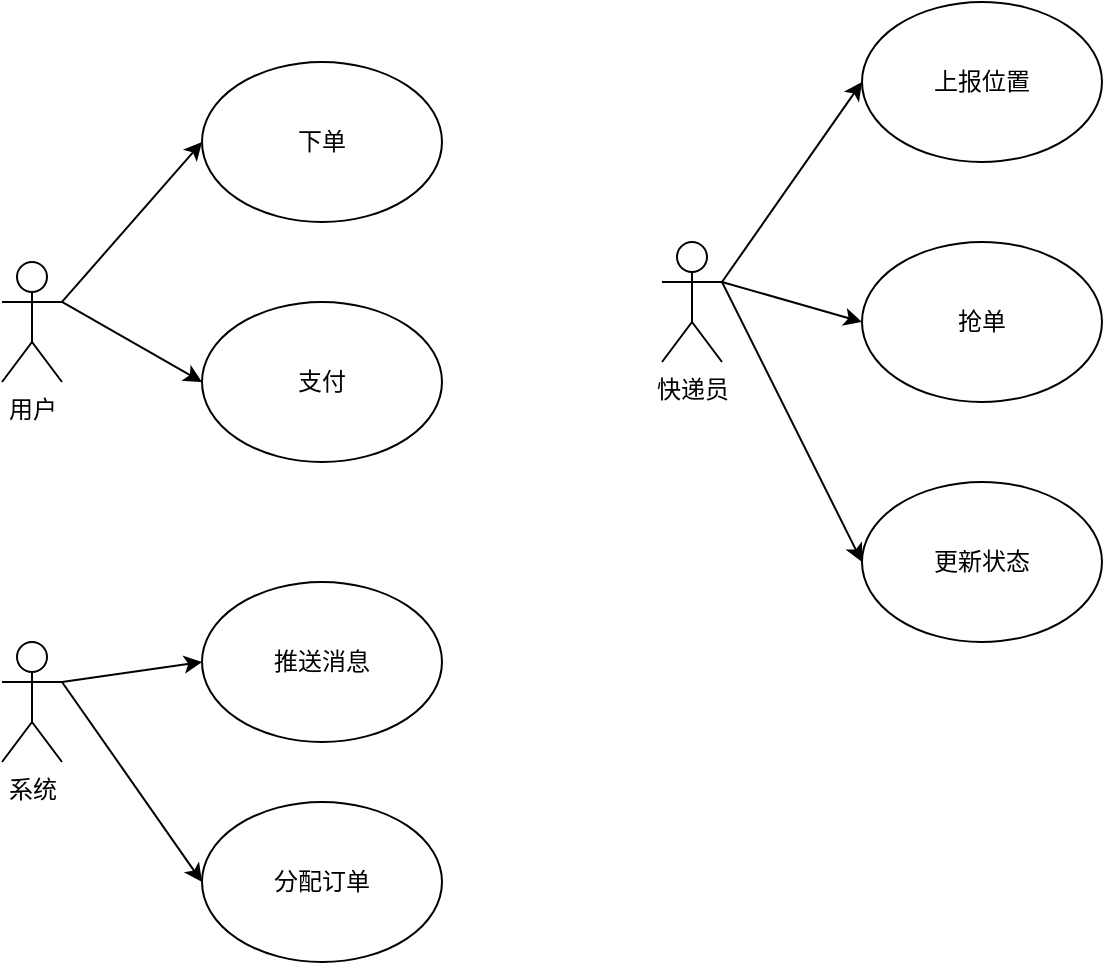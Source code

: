 <mxfile version="13.6.2" type="device" pages="6"><diagram id="QBss0vA_EAgTO9QqKHV6" name="用例图"><mxGraphModel dx="1186" dy="628" grid="1" gridSize="10" guides="1" tooltips="1" connect="1" arrows="1" fold="1" page="1" pageScale="1" pageWidth="827" pageHeight="1169" math="0" shadow="0"><root><mxCell id="0"/><mxCell id="1" parent="0"/><mxCell id="h2oZYtFqk3S5-Hv363nM-24" style="rounded=0;orthogonalLoop=1;jettySize=auto;html=1;exitX=1;exitY=0.333;exitDx=0;exitDy=0;exitPerimeter=0;entryX=0;entryY=0.5;entryDx=0;entryDy=0;" edge="1" parent="1" source="h2oZYtFqk3S5-Hv363nM-13" target="h2oZYtFqk3S5-Hv363nM-14"><mxGeometry relative="1" as="geometry"/></mxCell><mxCell id="h2oZYtFqk3S5-Hv363nM-25" style="edgeStyle=none;rounded=0;orthogonalLoop=1;jettySize=auto;html=1;exitX=1;exitY=0.333;exitDx=0;exitDy=0;exitPerimeter=0;entryX=0;entryY=0.5;entryDx=0;entryDy=0;" edge="1" parent="1" source="h2oZYtFqk3S5-Hv363nM-13" target="h2oZYtFqk3S5-Hv363nM-15"><mxGeometry relative="1" as="geometry"/></mxCell><mxCell id="h2oZYtFqk3S5-Hv363nM-13" value="用户" style="shape=umlActor;verticalLabelPosition=bottom;verticalAlign=top;html=1;outlineConnect=0;" vertex="1" parent="1"><mxGeometry x="110" y="190" width="30" height="60" as="geometry"/></mxCell><mxCell id="h2oZYtFqk3S5-Hv363nM-14" value="下单" style="ellipse;whiteSpace=wrap;html=1;" vertex="1" parent="1"><mxGeometry x="210" y="90" width="120" height="80" as="geometry"/></mxCell><mxCell id="h2oZYtFqk3S5-Hv363nM-15" value="支付" style="ellipse;whiteSpace=wrap;html=1;" vertex="1" parent="1"><mxGeometry x="210" y="210" width="120" height="80" as="geometry"/></mxCell><mxCell id="h2oZYtFqk3S5-Hv363nM-26" style="edgeStyle=none;rounded=0;orthogonalLoop=1;jettySize=auto;html=1;exitX=1;exitY=0.333;exitDx=0;exitDy=0;exitPerimeter=0;entryX=0;entryY=0.5;entryDx=0;entryDy=0;" edge="1" parent="1" source="h2oZYtFqk3S5-Hv363nM-16" target="h2oZYtFqk3S5-Hv363nM-20"><mxGeometry relative="1" as="geometry"/></mxCell><mxCell id="h2oZYtFqk3S5-Hv363nM-27" style="edgeStyle=none;rounded=0;orthogonalLoop=1;jettySize=auto;html=1;exitX=1;exitY=0.333;exitDx=0;exitDy=0;exitPerimeter=0;entryX=0;entryY=0.5;entryDx=0;entryDy=0;" edge="1" parent="1" source="h2oZYtFqk3S5-Hv363nM-16" target="h2oZYtFqk3S5-Hv363nM-19"><mxGeometry relative="1" as="geometry"/></mxCell><mxCell id="h2oZYtFqk3S5-Hv363nM-28" style="edgeStyle=none;rounded=0;orthogonalLoop=1;jettySize=auto;html=1;exitX=1;exitY=0.333;exitDx=0;exitDy=0;exitPerimeter=0;entryX=0;entryY=0.5;entryDx=0;entryDy=0;" edge="1" parent="1" source="h2oZYtFqk3S5-Hv363nM-16" target="h2oZYtFqk3S5-Hv363nM-22"><mxGeometry relative="1" as="geometry"/></mxCell><mxCell id="h2oZYtFqk3S5-Hv363nM-16" value="快递员" style="shape=umlActor;verticalLabelPosition=bottom;verticalAlign=top;html=1;outlineConnect=0;" vertex="1" parent="1"><mxGeometry x="440" y="180" width="30" height="60" as="geometry"/></mxCell><mxCell id="h2oZYtFqk3S5-Hv363nM-29" style="edgeStyle=none;rounded=0;orthogonalLoop=1;jettySize=auto;html=1;exitX=1;exitY=0.333;exitDx=0;exitDy=0;exitPerimeter=0;entryX=0;entryY=0.5;entryDx=0;entryDy=0;" edge="1" parent="1" source="h2oZYtFqk3S5-Hv363nM-18" target="h2oZYtFqk3S5-Hv363nM-21"><mxGeometry relative="1" as="geometry"/></mxCell><mxCell id="h2oZYtFqk3S5-Hv363nM-30" style="edgeStyle=none;rounded=0;orthogonalLoop=1;jettySize=auto;html=1;exitX=1;exitY=0.333;exitDx=0;exitDy=0;exitPerimeter=0;entryX=0;entryY=0.5;entryDx=0;entryDy=0;" edge="1" parent="1" source="h2oZYtFqk3S5-Hv363nM-18" target="h2oZYtFqk3S5-Hv363nM-23"><mxGeometry relative="1" as="geometry"/></mxCell><mxCell id="h2oZYtFqk3S5-Hv363nM-18" value="系统" style="shape=umlActor;verticalLabelPosition=bottom;verticalAlign=top;html=1;outlineConnect=0;" vertex="1" parent="1"><mxGeometry x="110" y="380" width="30" height="60" as="geometry"/></mxCell><mxCell id="h2oZYtFqk3S5-Hv363nM-19" value="抢单" style="ellipse;whiteSpace=wrap;html=1;" vertex="1" parent="1"><mxGeometry x="540" y="180" width="120" height="80" as="geometry"/></mxCell><mxCell id="h2oZYtFqk3S5-Hv363nM-20" value="上报位置" style="ellipse;whiteSpace=wrap;html=1;" vertex="1" parent="1"><mxGeometry x="540" y="60" width="120" height="80" as="geometry"/></mxCell><mxCell id="h2oZYtFqk3S5-Hv363nM-21" value="推送消息" style="ellipse;whiteSpace=wrap;html=1;" vertex="1" parent="1"><mxGeometry x="210" y="350" width="120" height="80" as="geometry"/></mxCell><mxCell id="h2oZYtFqk3S5-Hv363nM-22" value="更新状态" style="ellipse;whiteSpace=wrap;html=1;" vertex="1" parent="1"><mxGeometry x="540" y="300" width="120" height="80" as="geometry"/></mxCell><mxCell id="h2oZYtFqk3S5-Hv363nM-23" value="分配订单" style="ellipse;whiteSpace=wrap;html=1;" vertex="1" parent="1"><mxGeometry x="210" y="460" width="120" height="80" as="geometry"/></mxCell></root></mxGraphModel></diagram><diagram id="-TgmZxYaJOvep5EuWTH0" name="泳道图"><mxGraphModel dx="1186" dy="628" grid="1" gridSize="10" guides="1" tooltips="1" connect="1" arrows="1" fold="1" page="1" pageScale="1" pageWidth="827" pageHeight="1169" math="0" shadow="0"><root><mxCell id="upkRvA_pnpx8RuhFojRh-0"/><mxCell id="upkRvA_pnpx8RuhFojRh-1" parent="upkRvA_pnpx8RuhFojRh-0"/><mxCell id="upkRvA_pnpx8RuhFojRh-2" value="Pool" style="swimlane;html=1;childLayout=stackLayout;resizeParent=1;resizeParentMax=0;startSize=20;" vertex="1" parent="upkRvA_pnpx8RuhFojRh-1"><mxGeometry x="220" y="60" width="360" height="570" as="geometry"/></mxCell><mxCell id="upkRvA_pnpx8RuhFojRh-3" value="用户" style="swimlane;html=1;startSize=20;" vertex="1" parent="upkRvA_pnpx8RuhFojRh-2"><mxGeometry y="20" width="120" height="550" as="geometry"/></mxCell><mxCell id="OXtwXsuslliiQuXiKod7-34" style="edgeStyle=none;rounded=0;orthogonalLoop=1;jettySize=auto;html=1;entryX=0.5;entryY=0;entryDx=0;entryDy=0;" edge="1" parent="upkRvA_pnpx8RuhFojRh-3" source="OXtwXsuslliiQuXiKod7-23" target="OXtwXsuslliiQuXiKod7-33"><mxGeometry relative="1" as="geometry"/></mxCell><mxCell id="OXtwXsuslliiQuXiKod7-23" value="订单完成" style="rounded=1;whiteSpace=wrap;html=1;" vertex="1" parent="upkRvA_pnpx8RuhFojRh-3"><mxGeometry x="20" y="440" width="80" height="30" as="geometry"/></mxCell><mxCell id="OXtwXsuslliiQuXiKod7-5" value="" style="line;strokeWidth=1;fillColor=none;align=left;verticalAlign=middle;spacingTop=-1;spacingLeft=3;spacingRight=3;rotatable=0;labelPosition=right;points=[];portConstraint=eastwest;" vertex="1" parent="upkRvA_pnpx8RuhFojRh-3"><mxGeometry x="40" y="150" width="40" height="8" as="geometry"/></mxCell><mxCell id="OXtwXsuslliiQuXiKod7-0" value="" style="ellipse;html=1;shape=startState;fillColor=#000000;strokeColor=#ff0000;" vertex="1" parent="upkRvA_pnpx8RuhFojRh-3"><mxGeometry x="45" y="40" width="30" height="30" as="geometry"/></mxCell><mxCell id="OXtwXsuslliiQuXiKod7-1" value="" style="edgeStyle=orthogonalEdgeStyle;html=1;verticalAlign=bottom;endArrow=open;endSize=8;strokeColor=#ff0000;" edge="1" source="OXtwXsuslliiQuXiKod7-0" parent="upkRvA_pnpx8RuhFojRh-3"><mxGeometry relative="1" as="geometry"><mxPoint x="60" y="100" as="targetPoint"/></mxGeometry></mxCell><mxCell id="OXtwXsuslliiQuXiKod7-6" style="edgeStyle=none;rounded=0;orthogonalLoop=1;jettySize=auto;html=1;entryX=0.495;entryY=0.262;entryDx=0;entryDy=0;entryPerimeter=0;" edge="1" parent="upkRvA_pnpx8RuhFojRh-3" source="OXtwXsuslliiQuXiKod7-2" target="OXtwXsuslliiQuXiKod7-5"><mxGeometry relative="1" as="geometry"/></mxCell><mxCell id="OXtwXsuslliiQuXiKod7-2" value="下单" style="rounded=1;whiteSpace=wrap;html=1;" vertex="1" parent="upkRvA_pnpx8RuhFojRh-3"><mxGeometry x="15" y="100" width="90" height="30" as="geometry"/></mxCell><mxCell id="OXtwXsuslliiQuXiKod7-35" style="edgeStyle=none;rounded=0;orthogonalLoop=1;jettySize=auto;html=1;entryX=0.5;entryY=0;entryDx=0;entryDy=0;" edge="1" parent="upkRvA_pnpx8RuhFojRh-3" source="OXtwXsuslliiQuXiKod7-3" target="OXtwXsuslliiQuXiKod7-23"><mxGeometry relative="1" as="geometry"/></mxCell><mxCell id="OXtwXsuslliiQuXiKod7-3" value="支付" style="whiteSpace=wrap;html=1;rounded=1;" vertex="1" parent="upkRvA_pnpx8RuhFojRh-3"><mxGeometry x="10" y="190" width="100" height="25" as="geometry"/></mxCell><mxCell id="OXtwXsuslliiQuXiKod7-7" value="" style="endArrow=classic;html=1;exitX=0.186;exitY=0.679;exitDx=0;exitDy=0;exitPerimeter=0;entryX=0.379;entryY=-0.069;entryDx=0;entryDy=0;entryPerimeter=0;" edge="1" parent="upkRvA_pnpx8RuhFojRh-3" source="OXtwXsuslliiQuXiKod7-5" target="OXtwXsuslliiQuXiKod7-3"><mxGeometry width="50" height="50" relative="1" as="geometry"><mxPoint x="150" y="250" as="sourcePoint"/><mxPoint x="200" y="200" as="targetPoint"/></mxGeometry></mxCell><mxCell id="OXtwXsuslliiQuXiKod7-33" value="" style="ellipse;html=1;shape=endState;fillColor=#000000;strokeColor=#ff0000;" vertex="1" parent="upkRvA_pnpx8RuhFojRh-3"><mxGeometry x="45" y="505" width="30" height="30" as="geometry"/></mxCell><mxCell id="upkRvA_pnpx8RuhFojRh-4" value="系统" style="swimlane;html=1;startSize=20;" vertex="1" parent="upkRvA_pnpx8RuhFojRh-2"><mxGeometry x="120" y="20" width="120" height="550" as="geometry"/></mxCell><mxCell id="OXtwXsuslliiQuXiKod7-13" value="推送订单" style="rounded=1;whiteSpace=wrap;html=1;" vertex="1" parent="upkRvA_pnpx8RuhFojRh-4"><mxGeometry x="20" y="280" width="80" height="30" as="geometry"/></mxCell><mxCell id="OXtwXsuslliiQuXiKod7-14" style="edgeStyle=none;rounded=0;orthogonalLoop=1;jettySize=auto;html=1;entryX=0.5;entryY=0;entryDx=0;entryDy=0;" edge="1" parent="upkRvA_pnpx8RuhFojRh-4" source="OXtwXsuslliiQuXiKod7-10" target="OXtwXsuslliiQuXiKod7-13"><mxGeometry relative="1" as="geometry"/></mxCell><mxCell id="OXtwXsuslliiQuXiKod7-10" value="更新订单状态" style="rounded=1;whiteSpace=wrap;html=1;" vertex="1" parent="upkRvA_pnpx8RuhFojRh-4"><mxGeometry x="20" y="230" width="80" height="30" as="geometry"/></mxCell><mxCell id="OXtwXsuslliiQuXiKod7-30" style="edgeStyle=none;rounded=0;orthogonalLoop=1;jettySize=auto;html=1;entryX=0.5;entryY=0;entryDx=0;entryDy=0;" edge="1" parent="upkRvA_pnpx8RuhFojRh-4" source="OXtwXsuslliiQuXiKod7-26" target="OXtwXsuslliiQuXiKod7-22"><mxGeometry relative="1" as="geometry"/></mxCell><mxCell id="OXtwXsuslliiQuXiKod7-26" value="" style="line;strokeWidth=1;fillColor=none;align=left;verticalAlign=middle;spacingTop=-1;spacingLeft=3;spacingRight=3;rotatable=0;labelPosition=right;points=[];portConstraint=eastwest;" vertex="1" parent="upkRvA_pnpx8RuhFojRh-4"><mxGeometry x="40" y="441" width="40" height="8" as="geometry"/></mxCell><mxCell id="OXtwXsuslliiQuXiKod7-22" value="更新订单状态" style="rounded=1;whiteSpace=wrap;html=1;" vertex="1" parent="upkRvA_pnpx8RuhFojRh-4"><mxGeometry x="20" y="460" width="80" height="30" as="geometry"/></mxCell><mxCell id="upkRvA_pnpx8RuhFojRh-5" value="快递员" style="swimlane;html=1;startSize=20;" vertex="1" parent="upkRvA_pnpx8RuhFojRh-2"><mxGeometry x="240" y="20" width="120" height="550" as="geometry"/></mxCell><mxCell id="OXtwXsuslliiQuXiKod7-18" value="已送达" style="rounded=1;whiteSpace=wrap;html=1;" vertex="1" parent="upkRvA_pnpx8RuhFojRh-5"><mxGeometry x="20" y="409" width="80" height="30" as="geometry"/></mxCell><mxCell id="OXtwXsuslliiQuXiKod7-20" style="edgeStyle=none;rounded=0;orthogonalLoop=1;jettySize=auto;html=1;entryX=0.507;entryY=0.679;entryDx=0;entryDy=0;entryPerimeter=0;" edge="1" parent="upkRvA_pnpx8RuhFojRh-5" source="OXtwXsuslliiQuXiKod7-15" target="OXtwXsuslliiQuXiKod7-19"><mxGeometry relative="1" as="geometry"/></mxCell><mxCell id="OXtwXsuslliiQuXiKod7-15" value="抢单" style="rounded=1;whiteSpace=wrap;html=1;" vertex="1" parent="upkRvA_pnpx8RuhFojRh-5"><mxGeometry x="20" y="280" width="80" height="30" as="geometry"/></mxCell><mxCell id="OXtwXsuslliiQuXiKod7-24" style="edgeStyle=none;rounded=0;orthogonalLoop=1;jettySize=auto;html=1;entryX=0.5;entryY=0;entryDx=0;entryDy=0;" edge="1" parent="upkRvA_pnpx8RuhFojRh-5" source="OXtwXsuslliiQuXiKod7-19" target="OXtwXsuslliiQuXiKod7-17"><mxGeometry relative="1" as="geometry"/></mxCell><mxCell id="OXtwXsuslliiQuXiKod7-19" value="" style="line;strokeWidth=1;fillColor=none;align=left;verticalAlign=middle;spacingTop=-1;spacingLeft=3;spacingRight=3;rotatable=0;labelPosition=right;points=[];portConstraint=eastwest;" vertex="1" parent="upkRvA_pnpx8RuhFojRh-5"><mxGeometry x="40" y="320" width="40" height="8" as="geometry"/></mxCell><mxCell id="OXtwXsuslliiQuXiKod7-25" style="edgeStyle=none;rounded=0;orthogonalLoop=1;jettySize=auto;html=1;exitX=0.5;exitY=1;exitDx=0;exitDy=0;entryX=0.5;entryY=0;entryDx=0;entryDy=0;" edge="1" parent="upkRvA_pnpx8RuhFojRh-5" source="OXtwXsuslliiQuXiKod7-27" target="OXtwXsuslliiQuXiKod7-18"><mxGeometry relative="1" as="geometry"/></mxCell><mxCell id="OXtwXsuslliiQuXiKod7-17" value="已收件" style="rounded=1;whiteSpace=wrap;html=1;" vertex="1" parent="upkRvA_pnpx8RuhFojRh-5"><mxGeometry x="20" y="340" width="80" height="30" as="geometry"/></mxCell><mxCell id="OXtwXsuslliiQuXiKod7-27" value="" style="line;strokeWidth=1;fillColor=none;align=left;verticalAlign=middle;spacingTop=-1;spacingLeft=3;spacingRight=3;rotatable=0;labelPosition=right;points=[];portConstraint=eastwest;" vertex="1" parent="upkRvA_pnpx8RuhFojRh-5"><mxGeometry x="40" y="382" width="40" height="8" as="geometry"/></mxCell><mxCell id="OXtwXsuslliiQuXiKod7-28" style="edgeStyle=none;rounded=0;orthogonalLoop=1;jettySize=auto;html=1;exitX=0.5;exitY=1;exitDx=0;exitDy=0;entryX=0.5;entryY=0;entryDx=0;entryDy=0;" edge="1" parent="upkRvA_pnpx8RuhFojRh-5" source="OXtwXsuslliiQuXiKod7-17" target="OXtwXsuslliiQuXiKod7-27"><mxGeometry relative="1" as="geometry"><mxPoint x="520" y="470" as="sourcePoint"/><mxPoint x="520" y="500" as="targetPoint"/></mxGeometry></mxCell><mxCell id="OXtwXsuslliiQuXiKod7-11" style="edgeStyle=none;rounded=0;orthogonalLoop=1;jettySize=auto;html=1;entryX=0.5;entryY=0;entryDx=0;entryDy=0;" edge="1" parent="upkRvA_pnpx8RuhFojRh-2" source="OXtwXsuslliiQuXiKod7-3" target="OXtwXsuslliiQuXiKod7-10"><mxGeometry relative="1" as="geometry"/></mxCell><mxCell id="OXtwXsuslliiQuXiKod7-16" style="edgeStyle=none;rounded=0;orthogonalLoop=1;jettySize=auto;html=1;entryX=0;entryY=0.5;entryDx=0;entryDy=0;" edge="1" parent="upkRvA_pnpx8RuhFojRh-2" source="OXtwXsuslliiQuXiKod7-13" target="OXtwXsuslliiQuXiKod7-15"><mxGeometry relative="1" as="geometry"/></mxCell><mxCell id="OXtwXsuslliiQuXiKod7-21" style="edgeStyle=none;rounded=0;orthogonalLoop=1;jettySize=auto;html=1;" edge="1" parent="upkRvA_pnpx8RuhFojRh-2" source="OXtwXsuslliiQuXiKod7-19" target="OXtwXsuslliiQuXiKod7-26"><mxGeometry relative="1" as="geometry"><mxPoint x="200" y="370" as="targetPoint"/></mxGeometry></mxCell><mxCell id="OXtwXsuslliiQuXiKod7-29" style="edgeStyle=none;rounded=0;orthogonalLoop=1;jettySize=auto;html=1;entryX=1;entryY=0.5;entryDx=0;entryDy=0;entryPerimeter=0;" edge="1" parent="upkRvA_pnpx8RuhFojRh-2" source="OXtwXsuslliiQuXiKod7-27" target="OXtwXsuslliiQuXiKod7-26"><mxGeometry relative="1" as="geometry"/></mxCell><mxCell id="OXtwXsuslliiQuXiKod7-31" style="edgeStyle=none;rounded=0;orthogonalLoop=1;jettySize=auto;html=1;entryX=1;entryY=0.5;entryDx=0;entryDy=0;" edge="1" parent="upkRvA_pnpx8RuhFojRh-2" source="OXtwXsuslliiQuXiKod7-22" target="OXtwXsuslliiQuXiKod7-23"><mxGeometry relative="1" as="geometry"/></mxCell><mxCell id="OXtwXsuslliiQuXiKod7-32" style="edgeStyle=none;rounded=0;orthogonalLoop=1;jettySize=auto;html=1;" edge="1" parent="upkRvA_pnpx8RuhFojRh-2" source="OXtwXsuslliiQuXiKod7-18" target="OXtwXsuslliiQuXiKod7-26"><mxGeometry relative="1" as="geometry"/></mxCell><mxCell id="OXtwXsuslliiQuXiKod7-8" value="" style="endArrow=classic;html=1;exitX=0.829;exitY=0.56;exitDx=0;exitDy=0;exitPerimeter=0;" edge="1" parent="upkRvA_pnpx8RuhFojRh-1" source="OXtwXsuslliiQuXiKod7-5" target="OXtwXsuslliiQuXiKod7-9"><mxGeometry width="50" height="50" relative="1" as="geometry"><mxPoint x="370" y="330" as="sourcePoint"/><mxPoint x="370" y="260" as="targetPoint"/></mxGeometry></mxCell><mxCell id="OXtwXsuslliiQuXiKod7-9" value="生成订单" style="rounded=1;whiteSpace=wrap;html=1;" vertex="1" parent="upkRvA_pnpx8RuhFojRh-1"><mxGeometry x="370" y="260" width="70" height="30" as="geometry"/></mxCell></root></mxGraphModel></diagram><diagram id="wuvRqjILN_e5G96zT8iQ" name="部署图"><mxGraphModel dx="1186" dy="628" grid="1" gridSize="10" guides="1" tooltips="1" connect="1" arrows="1" fold="1" page="1" pageScale="1" pageWidth="827" pageHeight="1169" math="0" shadow="0"><root><mxCell id="Dm08YyIa7Gw4Sy9cOjgf-0"/><mxCell id="Dm08YyIa7Gw4Sy9cOjgf-1" parent="Dm08YyIa7Gw4Sy9cOjgf-0"/><mxCell id="_ZjlU9G_zIE2GzFRjo2_-8" style="edgeStyle=none;rounded=0;orthogonalLoop=1;jettySize=auto;html=1;entryX=0;entryY=0.5;entryDx=0;entryDy=0;" edge="1" parent="Dm08YyIa7Gw4Sy9cOjgf-1" source="_ZjlU9G_zIE2GzFRjo2_-1" target="_ZjlU9G_zIE2GzFRjo2_-5"><mxGeometry relative="1" as="geometry"/></mxCell><mxCell id="_ZjlU9G_zIE2GzFRjo2_-1" value="用户" style="shape=umlActor;verticalLabelPosition=bottom;verticalAlign=top;html=1;" vertex="1" parent="Dm08YyIa7Gw4Sy9cOjgf-1"><mxGeometry x="80" y="370" width="30" height="60" as="geometry"/></mxCell><mxCell id="_ZjlU9G_zIE2GzFRjo2_-9" style="edgeStyle=none;rounded=0;orthogonalLoop=1;jettySize=auto;html=1;entryX=0;entryY=0.5;entryDx=0;entryDy=0;" edge="1" parent="Dm08YyIa7Gw4Sy9cOjgf-1" source="_ZjlU9G_zIE2GzFRjo2_-2" target="_ZjlU9G_zIE2GzFRjo2_-5"><mxGeometry relative="1" as="geometry"/></mxCell><mxCell id="_ZjlU9G_zIE2GzFRjo2_-2" value="快递员" style="shape=umlActor;verticalLabelPosition=bottom;verticalAlign=top;html=1;" vertex="1" parent="Dm08YyIa7Gw4Sy9cOjgf-1"><mxGeometry x="80" y="560" width="30" height="60" as="geometry"/></mxCell><mxCell id="_ZjlU9G_zIE2GzFRjo2_-10" style="edgeStyle=none;rounded=0;orthogonalLoop=1;jettySize=auto;html=1;entryX=0;entryY=0.5;entryDx=0;entryDy=0;" edge="1" parent="Dm08YyIa7Gw4Sy9cOjgf-1" source="_ZjlU9G_zIE2GzFRjo2_-5" target="_ZjlU9G_zIE2GzFRjo2_-6"><mxGeometry relative="1" as="geometry"/></mxCell><mxCell id="_ZjlU9G_zIE2GzFRjo2_-5" value="Nginx反向代理" style="rounded=0;whiteSpace=wrap;html=1;fillColor=#66B2FF;" vertex="1" parent="Dm08YyIa7Gw4Sy9cOjgf-1"><mxGeometry x="200" y="420" width="60" height="190" as="geometry"/></mxCell><mxCell id="_ZjlU9G_zIE2GzFRjo2_-11" style="edgeStyle=none;rounded=0;orthogonalLoop=1;jettySize=auto;html=1;entryX=-0.008;entryY=0.38;entryDx=0;entryDy=0;entryPerimeter=0;" edge="1" parent="Dm08YyIa7Gw4Sy9cOjgf-1" source="_ZjlU9G_zIE2GzFRjo2_-6" target="_ZjlU9G_zIE2GzFRjo2_-7"><mxGeometry relative="1" as="geometry"/></mxCell><mxCell id="_ZjlU9G_zIE2GzFRjo2_-6" value="微服务网关及负载均衡" style="rounded=0;whiteSpace=wrap;html=1;fillColor=#66FFFF;" vertex="1" parent="Dm08YyIa7Gw4Sy9cOjgf-1"><mxGeometry x="310" y="420" width="60" height="190" as="geometry"/></mxCell><mxCell id="_ZjlU9G_zIE2GzFRjo2_-13" style="edgeStyle=none;rounded=0;orthogonalLoop=1;jettySize=auto;html=1;entryX=1;entryY=0.5;entryDx=0;entryDy=0;" edge="1" parent="Dm08YyIa7Gw4Sy9cOjgf-1" source="_ZjlU9G_zIE2GzFRjo2_-7" target="_ZjlU9G_zIE2GzFRjo2_-12"><mxGeometry relative="1" as="geometry"/></mxCell><mxCell id="_ZjlU9G_zIE2GzFRjo2_-32" style="edgeStyle=none;rounded=0;orthogonalLoop=1;jettySize=auto;html=1;entryX=0;entryY=0.5;entryDx=0;entryDy=0;" edge="1" parent="Dm08YyIa7Gw4Sy9cOjgf-1" source="_ZjlU9G_zIE2GzFRjo2_-7" target="_ZjlU9G_zIE2GzFRjo2_-22"><mxGeometry relative="1" as="geometry"/></mxCell><mxCell id="_ZjlU9G_zIE2GzFRjo2_-33" style="edgeStyle=none;rounded=0;orthogonalLoop=1;jettySize=auto;html=1;entryX=0;entryY=0.5;entryDx=0;entryDy=0;" edge="1" parent="Dm08YyIa7Gw4Sy9cOjgf-1" source="_ZjlU9G_zIE2GzFRjo2_-7" target="_ZjlU9G_zIE2GzFRjo2_-29"><mxGeometry relative="1" as="geometry"/></mxCell><mxCell id="_ZjlU9G_zIE2GzFRjo2_-34" style="edgeStyle=none;rounded=0;orthogonalLoop=1;jettySize=auto;html=1;entryX=0;entryY=0.5;entryDx=0;entryDy=0;" edge="1" parent="Dm08YyIa7Gw4Sy9cOjgf-1" source="_ZjlU9G_zIE2GzFRjo2_-7" target="_ZjlU9G_zIE2GzFRjo2_-23"><mxGeometry relative="1" as="geometry"/></mxCell><mxCell id="_ZjlU9G_zIE2GzFRjo2_-36" style="edgeStyle=none;rounded=0;orthogonalLoop=1;jettySize=auto;html=1;entryX=0;entryY=0.5;entryDx=0;entryDy=0;" edge="1" parent="Dm08YyIa7Gw4Sy9cOjgf-1" source="_ZjlU9G_zIE2GzFRjo2_-7" target="_ZjlU9G_zIE2GzFRjo2_-35"><mxGeometry relative="1" as="geometry"/></mxCell><mxCell id="_ZjlU9G_zIE2GzFRjo2_-7" value="" style="rounded=0;whiteSpace=wrap;html=1;" vertex="1" parent="Dm08YyIa7Gw4Sy9cOjgf-1"><mxGeometry x="430" y="420" width="280" height="250" as="geometry"/></mxCell><mxCell id="_ZjlU9G_zIE2GzFRjo2_-14" value="推送消息" style="edgeStyle=none;rounded=0;orthogonalLoop=1;jettySize=auto;html=1;entryX=0.8;entryY=0.317;entryDx=0;entryDy=0;entryPerimeter=0;" edge="1" parent="Dm08YyIa7Gw4Sy9cOjgf-1" source="_ZjlU9G_zIE2GzFRjo2_-12" target="_ZjlU9G_zIE2GzFRjo2_-2"><mxGeometry relative="1" as="geometry"/></mxCell><mxCell id="_ZjlU9G_zIE2GzFRjo2_-12" value="消息推送服务" style="rounded=0;whiteSpace=wrap;html=1;" vertex="1" parent="Dm08YyIa7Gw4Sy9cOjgf-1"><mxGeometry x="210" y="670" width="120" height="60" as="geometry"/></mxCell><mxCell id="_ZjlU9G_zIE2GzFRjo2_-15" value="用户" style="rounded=0;whiteSpace=wrap;html=1;fillColor=#97D077;" vertex="1" parent="Dm08YyIa7Gw4Sy9cOjgf-1"><mxGeometry x="470" y="460" width="80" height="40" as="geometry"/></mxCell><mxCell id="_ZjlU9G_zIE2GzFRjo2_-17" value="权限" style="rounded=0;whiteSpace=wrap;html=1;fillColor=#97D077;" vertex="1" parent="Dm08YyIa7Gw4Sy9cOjgf-1"><mxGeometry x="470" y="520" width="80" height="40" as="geometry"/></mxCell><mxCell id="_ZjlU9G_zIE2GzFRjo2_-18" value="订单系统" style="rounded=0;whiteSpace=wrap;html=1;fillColor=#97D077;" vertex="1" parent="Dm08YyIa7Gw4Sy9cOjgf-1"><mxGeometry x="600" y="460" width="80" height="40" as="geometry"/></mxCell><mxCell id="_ZjlU9G_zIE2GzFRjo2_-19" value="支付系统" style="rounded=0;whiteSpace=wrap;html=1;fillColor=#97D077;" vertex="1" parent="Dm08YyIa7Gw4Sy9cOjgf-1"><mxGeometry x="600" y="520" width="80" height="40" as="geometry"/></mxCell><mxCell id="_ZjlU9G_zIE2GzFRjo2_-20" value="消息推送" style="rounded=0;whiteSpace=wrap;html=1;fillColor=#97D077;" vertex="1" parent="Dm08YyIa7Gw4Sy9cOjgf-1"><mxGeometry x="530" y="590" width="80" height="40" as="geometry"/></mxCell><mxCell id="_ZjlU9G_zIE2GzFRjo2_-21" value="微服务" style="text;html=1;strokeColor=none;fillColor=none;align=center;verticalAlign=middle;whiteSpace=wrap;rounded=0;" vertex="1" parent="Dm08YyIa7Gw4Sy9cOjgf-1"><mxGeometry x="440" y="430" width="40" height="20" as="geometry"/></mxCell><mxCell id="_ZjlU9G_zIE2GzFRjo2_-22" value="Redis 分布式缓存" style="rounded=0;whiteSpace=wrap;html=1;fillColor=#FFFF33;" vertex="1" parent="Dm08YyIa7Gw4Sy9cOjgf-1"><mxGeometry x="790" y="400" width="120" height="60" as="geometry"/></mxCell><mxCell id="_ZjlU9G_zIE2GzFRjo2_-23" value="" style="rounded=0;whiteSpace=wrap;html=1;" vertex="1" parent="Dm08YyIa7Gw4Sy9cOjgf-1"><mxGeometry x="770" y="670" width="150" height="160" as="geometry"/></mxCell><mxCell id="_ZjlU9G_zIE2GzFRjo2_-26" value="" style="edgeStyle=none;rounded=0;orthogonalLoop=1;jettySize=auto;html=1;" edge="1" parent="Dm08YyIa7Gw4Sy9cOjgf-1" source="_ZjlU9G_zIE2GzFRjo2_-24" target="_ZjlU9G_zIE2GzFRjo2_-25"><mxGeometry relative="1" as="geometry"/></mxCell><mxCell id="_ZjlU9G_zIE2GzFRjo2_-28" value="" style="edgeStyle=none;rounded=0;orthogonalLoop=1;jettySize=auto;html=1;" edge="1" parent="Dm08YyIa7Gw4Sy9cOjgf-1" source="_ZjlU9G_zIE2GzFRjo2_-24" target="_ZjlU9G_zIE2GzFRjo2_-27"><mxGeometry relative="1" as="geometry"/></mxCell><mxCell id="_ZjlU9G_zIE2GzFRjo2_-24" value="主库" style="shape=cylinder2;whiteSpace=wrap;html=1;boundedLbl=1;backgroundOutline=1;size=15;fillColor=#6666FF;" vertex="1" parent="Dm08YyIa7Gw4Sy9cOjgf-1"><mxGeometry x="820" y="680" width="30" height="50" as="geometry"/></mxCell><mxCell id="_ZjlU9G_zIE2GzFRjo2_-25" value="从库" style="shape=cylinder2;whiteSpace=wrap;html=1;boundedLbl=1;backgroundOutline=1;size=15;fillColor=#CCCCFF;" vertex="1" parent="Dm08YyIa7Gw4Sy9cOjgf-1"><mxGeometry x="780" y="750" width="30" height="50" as="geometry"/></mxCell><mxCell id="_ZjlU9G_zIE2GzFRjo2_-27" value="从库" style="shape=cylinder2;whiteSpace=wrap;html=1;boundedLbl=1;backgroundOutline=1;size=15;fillColor=#CCCCFF;" vertex="1" parent="Dm08YyIa7Gw4Sy9cOjgf-1"><mxGeometry x="860" y="750" width="30" height="50" as="geometry"/></mxCell><mxCell id="_ZjlU9G_zIE2GzFRjo2_-31" style="edgeStyle=none;rounded=0;orthogonalLoop=1;jettySize=auto;html=1;entryX=0;entryY=0.5;entryDx=0;entryDy=0;exitX=1;exitY=0.5;exitDx=0;exitDy=0;" edge="1" parent="Dm08YyIa7Gw4Sy9cOjgf-1" source="_ZjlU9G_zIE2GzFRjo2_-29" target="_ZjlU9G_zIE2GzFRjo2_-30"><mxGeometry relative="1" as="geometry"/></mxCell><mxCell id="_ZjlU9G_zIE2GzFRjo2_-29" value="消息队列Kafka" style="shape=process;whiteSpace=wrap;html=1;backgroundOutline=1;" vertex="1" parent="Dm08YyIa7Gw4Sy9cOjgf-1"><mxGeometry x="750" y="510" width="120" height="60" as="geometry"/></mxCell><mxCell id="_ZjlU9G_zIE2GzFRjo2_-30" value="大数据日志分析" style="rounded=0;whiteSpace=wrap;html=1;" vertex="1" parent="Dm08YyIa7Gw4Sy9cOjgf-1"><mxGeometry x="950" y="470" width="120" height="60" as="geometry"/></mxCell><mxCell id="_ZjlU9G_zIE2GzFRjo2_-35" value="监控系统" style="rounded=0;whiteSpace=wrap;html=1;fillColor=#F19C99;" vertex="1" parent="Dm08YyIa7Gw4Sy9cOjgf-1"><mxGeometry x="960" y="590" width="120" height="60" as="geometry"/></mxCell></root></mxGraphModel></diagram><diagram id="QHQZW6KyWU03faihJtbv" name="时序图"><mxGraphModel dx="1186" dy="628" grid="1" gridSize="10" guides="1" tooltips="1" connect="1" arrows="1" fold="1" page="1" pageScale="1" pageWidth="827" pageHeight="1169" math="0" shadow="0"><root><mxCell id="a0T5CZnd9J_bT-YfLBfD-0"/><mxCell id="a0T5CZnd9J_bT-YfLBfD-1" parent="a0T5CZnd9J_bT-YfLBfD-0"/><mxCell id="E3F3_YHs14SDB_gefKwG-2" value="用户" style="shape=umlLifeline;perimeter=lifelinePerimeter;whiteSpace=wrap;html=1;container=1;collapsible=0;recursiveResize=0;outlineConnect=0;" vertex="1" parent="a0T5CZnd9J_bT-YfLBfD-1"><mxGeometry x="100" y="50" width="100" height="430" as="geometry"/></mxCell><mxCell id="E3F3_YHs14SDB_gefKwG-8" value="" style="html=1;points=[];perimeter=orthogonalPerimeter;" vertex="1" parent="E3F3_YHs14SDB_gefKwG-2"><mxGeometry x="45" y="70" width="10" height="30" as="geometry"/></mxCell><mxCell id="E3F3_YHs14SDB_gefKwG-15" value="" style="html=1;points=[];perimeter=orthogonalPerimeter;" vertex="1" parent="E3F3_YHs14SDB_gefKwG-2"><mxGeometry x="45" y="120" width="10" height="20" as="geometry"/></mxCell><mxCell id="E3F3_YHs14SDB_gefKwG-27" value="" style="html=1;points=[];perimeter=orthogonalPerimeter;" vertex="1" parent="E3F3_YHs14SDB_gefKwG-2"><mxGeometry x="45" y="240" width="10" height="20" as="geometry"/></mxCell><mxCell id="E3F3_YHs14SDB_gefKwG-39" value="" style="html=1;points=[];perimeter=orthogonalPerimeter;" vertex="1" parent="E3F3_YHs14SDB_gefKwG-2"><mxGeometry x="45" y="370" width="10" height="20" as="geometry"/></mxCell><mxCell id="E3F3_YHs14SDB_gefKwG-3" value="服务器" style="shape=umlLifeline;perimeter=lifelinePerimeter;whiteSpace=wrap;html=1;container=1;collapsible=0;recursiveResize=0;outlineConnect=0;" vertex="1" parent="a0T5CZnd9J_bT-YfLBfD-1"><mxGeometry x="314" y="50" width="100" height="420" as="geometry"/></mxCell><mxCell id="E3F3_YHs14SDB_gefKwG-9" value="" style="html=1;points=[];perimeter=orthogonalPerimeter;" vertex="1" parent="E3F3_YHs14SDB_gefKwG-3"><mxGeometry x="45" y="70" width="10" height="30" as="geometry"/></mxCell><mxCell id="E3F3_YHs14SDB_gefKwG-12" value="" style="html=1;points=[];perimeter=orthogonalPerimeter;" vertex="1" parent="E3F3_YHs14SDB_gefKwG-3"><mxGeometry x="45" y="120" width="10" height="20" as="geometry"/></mxCell><mxCell id="E3F3_YHs14SDB_gefKwG-16" value="" style="html=1;points=[];perimeter=orthogonalPerimeter;" vertex="1" parent="E3F3_YHs14SDB_gefKwG-3"><mxGeometry x="45" y="160" width="10" height="20" as="geometry"/></mxCell><mxCell id="E3F3_YHs14SDB_gefKwG-21" value="" style="html=1;points=[];perimeter=orthogonalPerimeter;" vertex="1" parent="E3F3_YHs14SDB_gefKwG-3"><mxGeometry x="45" y="200" width="10" height="20" as="geometry"/></mxCell><mxCell id="E3F3_YHs14SDB_gefKwG-25" value="" style="html=1;points=[];perimeter=orthogonalPerimeter;" vertex="1" parent="E3F3_YHs14SDB_gefKwG-3"><mxGeometry x="45" y="240" width="10" height="20" as="geometry"/></mxCell><mxCell id="E3F3_YHs14SDB_gefKwG-28" value="" style="html=1;points=[];perimeter=orthogonalPerimeter;" vertex="1" parent="E3F3_YHs14SDB_gefKwG-3"><mxGeometry x="45" y="290" width="10" height="20" as="geometry"/></mxCell><mxCell id="E3F3_YHs14SDB_gefKwG-33" value="" style="html=1;points=[];perimeter=orthogonalPerimeter;" vertex="1" parent="E3F3_YHs14SDB_gefKwG-3"><mxGeometry x="45" y="330" width="10" height="20" as="geometry"/></mxCell><mxCell id="E3F3_YHs14SDB_gefKwG-38" value="" style="html=1;points=[];perimeter=orthogonalPerimeter;" vertex="1" parent="E3F3_YHs14SDB_gefKwG-3"><mxGeometry x="45" y="370" width="10" height="20" as="geometry"/></mxCell><mxCell id="E3F3_YHs14SDB_gefKwG-4" value="快递员" style="shape=umlLifeline;perimeter=lifelinePerimeter;whiteSpace=wrap;html=1;container=1;collapsible=0;recursiveResize=0;outlineConnect=0;" vertex="1" parent="a0T5CZnd9J_bT-YfLBfD-1"><mxGeometry x="520" y="50" width="100" height="430" as="geometry"/></mxCell><mxCell id="E3F3_YHs14SDB_gefKwG-17" value="" style="html=1;points=[];perimeter=orthogonalPerimeter;" vertex="1" parent="E3F3_YHs14SDB_gefKwG-4"><mxGeometry x="40" y="160" width="10" height="20" as="geometry"/></mxCell><mxCell id="E3F3_YHs14SDB_gefKwG-24" value="" style="html=1;points=[];perimeter=orthogonalPerimeter;" vertex="1" parent="E3F3_YHs14SDB_gefKwG-4"><mxGeometry x="45" y="200" width="10" height="20" as="geometry"/></mxCell><mxCell id="E3F3_YHs14SDB_gefKwG-31" value="" style="html=1;points=[];perimeter=orthogonalPerimeter;" vertex="1" parent="E3F3_YHs14SDB_gefKwG-4"><mxGeometry x="45" y="290" width="10" height="20" as="geometry"/></mxCell><mxCell id="E3F3_YHs14SDB_gefKwG-32" value="" style="html=1;points=[];perimeter=orthogonalPerimeter;" vertex="1" parent="E3F3_YHs14SDB_gefKwG-4"><mxGeometry x="45" y="330" width="10" height="20" as="geometry"/></mxCell><mxCell id="E3F3_YHs14SDB_gefKwG-10" value="下单" style="html=1;verticalAlign=bottom;endArrow=block;entryX=0;entryY=0;" edge="1" target="E3F3_YHs14SDB_gefKwG-9" parent="a0T5CZnd9J_bT-YfLBfD-1" source="E3F3_YHs14SDB_gefKwG-2"><mxGeometry relative="1" as="geometry"><mxPoint x="289" y="150" as="sourcePoint"/><Array as="points"><mxPoint x="300" y="120"/></Array></mxGeometry></mxCell><mxCell id="E3F3_YHs14SDB_gefKwG-11" value="下单成功" style="html=1;verticalAlign=bottom;endArrow=open;dashed=1;endSize=8;exitX=0;exitY=0.95;" edge="1" source="E3F3_YHs14SDB_gefKwG-9" parent="a0T5CZnd9J_bT-YfLBfD-1" target="E3F3_YHs14SDB_gefKwG-2"><mxGeometry relative="1" as="geometry"><mxPoint x="160" y="226" as="targetPoint"/></mxGeometry></mxCell><mxCell id="E3F3_YHs14SDB_gefKwG-13" value="支付" style="html=1;verticalAlign=bottom;endArrow=block;entryX=0;entryY=0;" edge="1" target="E3F3_YHs14SDB_gefKwG-12" parent="a0T5CZnd9J_bT-YfLBfD-1" source="E3F3_YHs14SDB_gefKwG-2"><mxGeometry relative="1" as="geometry"><mxPoint x="289" y="280" as="sourcePoint"/></mxGeometry></mxCell><mxCell id="E3F3_YHs14SDB_gefKwG-14" value="支付成功" style="html=1;verticalAlign=bottom;endArrow=open;dashed=1;endSize=8;exitX=0;exitY=0.95;" edge="1" source="E3F3_YHs14SDB_gefKwG-12" parent="a0T5CZnd9J_bT-YfLBfD-1" target="E3F3_YHs14SDB_gefKwG-2"><mxGeometry relative="1" as="geometry"><mxPoint x="160" y="356" as="targetPoint"/></mxGeometry></mxCell><mxCell id="E3F3_YHs14SDB_gefKwG-18" value="推送" style="html=1;verticalAlign=bottom;endArrow=block;entryX=0;entryY=0;" edge="1" target="E3F3_YHs14SDB_gefKwG-17" parent="a0T5CZnd9J_bT-YfLBfD-1" source="E3F3_YHs14SDB_gefKwG-3"><mxGeometry relative="1" as="geometry"><mxPoint x="490" y="410" as="sourcePoint"/></mxGeometry></mxCell><mxCell id="E3F3_YHs14SDB_gefKwG-22" value="抢单成功" style="html=1;verticalAlign=bottom;endArrow=block;entryX=1;entryY=0;exitX=0.5;exitY=0;exitDx=0;exitDy=0;exitPerimeter=0;" edge="1" target="E3F3_YHs14SDB_gefKwG-21" parent="a0T5CZnd9J_bT-YfLBfD-1" source="E3F3_YHs14SDB_gefKwG-24"><mxGeometry relative="1" as="geometry"><mxPoint x="429" y="250" as="sourcePoint"/></mxGeometry></mxCell><mxCell id="E3F3_YHs14SDB_gefKwG-26" value="订单已被抢" style="html=1;verticalAlign=bottom;endArrow=block;exitX=0.5;exitY=0;exitDx=0;exitDy=0;exitPerimeter=0;" edge="1" parent="a0T5CZnd9J_bT-YfLBfD-1"><mxGeometry relative="1" as="geometry"><mxPoint x="361" y="290" as="sourcePoint"/><mxPoint x="151" y="288" as="targetPoint"/></mxGeometry></mxCell><mxCell id="E3F3_YHs14SDB_gefKwG-29" value="确认收货" style="html=1;verticalAlign=bottom;endArrow=block;entryX=1;entryY=0;" edge="1" target="E3F3_YHs14SDB_gefKwG-28" parent="a0T5CZnd9J_bT-YfLBfD-1" source="E3F3_YHs14SDB_gefKwG-4"><mxGeometry relative="1" as="geometry"><mxPoint x="429" y="340" as="sourcePoint"/></mxGeometry></mxCell><mxCell id="E3F3_YHs14SDB_gefKwG-34" value="确认送达" style="html=1;verticalAlign=bottom;endArrow=block;entryX=1;entryY=0;" edge="1" parent="a0T5CZnd9J_bT-YfLBfD-1"><mxGeometry relative="1" as="geometry"><mxPoint x="570.5" y="380" as="sourcePoint"/><mxPoint x="370" y="380" as="targetPoint"/></mxGeometry></mxCell><mxCell id="E3F3_YHs14SDB_gefKwG-40" value="订单完成" style="html=1;verticalAlign=bottom;endArrow=block;entryX=0.5;entryY=-0.1;entryDx=0;entryDy=0;entryPerimeter=0;" edge="1" parent="a0T5CZnd9J_bT-YfLBfD-1" target="E3F3_YHs14SDB_gefKwG-39"><mxGeometry relative="1" as="geometry"><mxPoint x="360.5" y="420" as="sourcePoint"/><mxPoint x="160" y="420" as="targetPoint"/></mxGeometry></mxCell><mxCell id="E3F3_YHs14SDB_gefKwG-41" style="edgeStyle=none;rounded=0;orthogonalLoop=1;jettySize=auto;html=1;" edge="1" parent="a0T5CZnd9J_bT-YfLBfD-1" source="E3F3_YHs14SDB_gefKwG-39"><mxGeometry relative="1" as="geometry"><mxPoint x="150" y="420" as="targetPoint"/></mxGeometry></mxCell></root></mxGraphModel></diagram><diagram id="fybFpBMCbEieYSyb_JMo" name="状态图"><mxGraphModel dx="1186" dy="628" grid="1" gridSize="10" guides="1" tooltips="1" connect="1" arrows="1" fold="1" page="1" pageScale="1" pageWidth="827" pageHeight="1169" math="0" shadow="0"><root><mxCell id="j7VXYMdvZQRxOD1rAYCk-0"/><mxCell id="j7VXYMdvZQRxOD1rAYCk-1" parent="j7VXYMdvZQRxOD1rAYCk-0"/><mxCell id="j7VXYMdvZQRxOD1rAYCk-2" value="" style="ellipse;html=1;shape=startState;fillColor=#000000;strokeColor=#ff0000;" vertex="1" parent="j7VXYMdvZQRxOD1rAYCk-1"><mxGeometry x="80" y="110" width="30" height="30" as="geometry"/></mxCell><mxCell id="j7VXYMdvZQRxOD1rAYCk-3" value="" style="edgeStyle=orthogonalEdgeStyle;html=1;verticalAlign=bottom;endArrow=open;endSize=8;strokeColor=#ff0000;" edge="1" source="j7VXYMdvZQRxOD1rAYCk-2" parent="j7VXYMdvZQRxOD1rAYCk-1"><mxGeometry relative="1" as="geometry"><mxPoint x="190" y="125" as="targetPoint"/></mxGeometry></mxCell><mxCell id="j7VXYMdvZQRxOD1rAYCk-6" value="下单" style="edgeLabel;html=1;align=center;verticalAlign=middle;resizable=0;points=[];" vertex="1" connectable="0" parent="j7VXYMdvZQRxOD1rAYCk-3"><mxGeometry x="-0.5" relative="1" as="geometry"><mxPoint as="offset"/></mxGeometry></mxCell><mxCell id="j7VXYMdvZQRxOD1rAYCk-7" style="edgeStyle=none;rounded=0;orthogonalLoop=1;jettySize=auto;html=1;exitX=1;exitY=0.5;exitDx=0;exitDy=0;" edge="1" parent="j7VXYMdvZQRxOD1rAYCk-1" source="j7VXYMdvZQRxOD1rAYCk-5" target="j7VXYMdvZQRxOD1rAYCk-8"><mxGeometry relative="1" as="geometry"><mxPoint x="380" y="125" as="targetPoint"/></mxGeometry></mxCell><mxCell id="j7VXYMdvZQRxOD1rAYCk-9" value="支付" style="edgeLabel;html=1;align=center;verticalAlign=middle;resizable=0;points=[];" vertex="1" connectable="0" parent="j7VXYMdvZQRxOD1rAYCk-7"><mxGeometry x="-0.267" y="-1" relative="1" as="geometry"><mxPoint as="offset"/></mxGeometry></mxCell><mxCell id="j7VXYMdvZQRxOD1rAYCk-5" value="新建状态" style="rounded=1;whiteSpace=wrap;html=1;" vertex="1" parent="j7VXYMdvZQRxOD1rAYCk-1"><mxGeometry x="190" y="95" width="120" height="60" as="geometry"/></mxCell><mxCell id="j7VXYMdvZQRxOD1rAYCk-11" value="" style="edgeStyle=none;rounded=0;orthogonalLoop=1;jettySize=auto;html=1;" edge="1" parent="j7VXYMdvZQRxOD1rAYCk-1" source="j7VXYMdvZQRxOD1rAYCk-8" target="j7VXYMdvZQRxOD1rAYCk-10"><mxGeometry relative="1" as="geometry"/></mxCell><mxCell id="j7VXYMdvZQRxOD1rAYCk-12" value="推送" style="edgeLabel;html=1;align=center;verticalAlign=middle;resizable=0;points=[];" vertex="1" connectable="0" parent="j7VXYMdvZQRxOD1rAYCk-11"><mxGeometry x="-0.225" y="-2" relative="1" as="geometry"><mxPoint as="offset"/></mxGeometry></mxCell><mxCell id="j7VXYMdvZQRxOD1rAYCk-8" value="已支付状态" style="rounded=1;whiteSpace=wrap;html=1;" vertex="1" parent="j7VXYMdvZQRxOD1rAYCk-1"><mxGeometry x="400" y="95" width="120" height="60" as="geometry"/></mxCell><mxCell id="j7VXYMdvZQRxOD1rAYCk-14" value="" style="edgeStyle=none;rounded=0;orthogonalLoop=1;jettySize=auto;html=1;" edge="1" parent="j7VXYMdvZQRxOD1rAYCk-1" source="j7VXYMdvZQRxOD1rAYCk-10" target="j7VXYMdvZQRxOD1rAYCk-13"><mxGeometry relative="1" as="geometry"/></mxCell><mxCell id="j7VXYMdvZQRxOD1rAYCk-15" value="抢单" style="edgeLabel;html=1;align=center;verticalAlign=middle;resizable=0;points=[];" vertex="1" connectable="0" parent="j7VXYMdvZQRxOD1rAYCk-14"><mxGeometry x="0.025" y="-2" relative="1" as="geometry"><mxPoint as="offset"/></mxGeometry></mxCell><mxCell id="j7VXYMdvZQRxOD1rAYCk-10" value="已推送待抢单" style="whiteSpace=wrap;html=1;rounded=1;" vertex="1" parent="j7VXYMdvZQRxOD1rAYCk-1"><mxGeometry x="600" y="95" width="120" height="60" as="geometry"/></mxCell><mxCell id="j7VXYMdvZQRxOD1rAYCk-17" value="" style="edgeStyle=none;rounded=0;orthogonalLoop=1;jettySize=auto;html=1;" edge="1" parent="j7VXYMdvZQRxOD1rAYCk-1" source="j7VXYMdvZQRxOD1rAYCk-13" target="j7VXYMdvZQRxOD1rAYCk-16"><mxGeometry relative="1" as="geometry"/></mxCell><mxCell id="j7VXYMdvZQRxOD1rAYCk-18" value="收货" style="edgeLabel;html=1;align=center;verticalAlign=middle;resizable=0;points=[];" vertex="1" connectable="0" parent="j7VXYMdvZQRxOD1rAYCk-17"><mxGeometry x="-0.15" y="-1" relative="1" as="geometry"><mxPoint as="offset"/></mxGeometry></mxCell><mxCell id="j7VXYMdvZQRxOD1rAYCk-13" value="已抢单" style="whiteSpace=wrap;html=1;rounded=1;" vertex="1" parent="j7VXYMdvZQRxOD1rAYCk-1"><mxGeometry x="600" y="235" width="120" height="60" as="geometry"/></mxCell><mxCell id="j7VXYMdvZQRxOD1rAYCk-20" value="" style="edgeStyle=none;rounded=0;orthogonalLoop=1;jettySize=auto;html=1;" edge="1" parent="j7VXYMdvZQRxOD1rAYCk-1" source="j7VXYMdvZQRxOD1rAYCk-16" target="j7VXYMdvZQRxOD1rAYCk-19"><mxGeometry relative="1" as="geometry"/></mxCell><mxCell id="j7VXYMdvZQRxOD1rAYCk-21" value="送货" style="edgeLabel;html=1;align=center;verticalAlign=middle;resizable=0;points=[];" vertex="1" connectable="0" parent="j7VXYMdvZQRxOD1rAYCk-20"><mxGeometry x="0.1" relative="1" as="geometry"><mxPoint as="offset"/></mxGeometry></mxCell><mxCell id="j7VXYMdvZQRxOD1rAYCk-16" value="已收货" style="whiteSpace=wrap;html=1;rounded=1;" vertex="1" parent="j7VXYMdvZQRxOD1rAYCk-1"><mxGeometry x="600" y="375" width="120" height="60" as="geometry"/></mxCell><mxCell id="--ngBbWO_FK_hXqYZHGM-1" value="" style="edgeStyle=none;rounded=0;orthogonalLoop=1;jettySize=auto;html=1;" edge="1" parent="j7VXYMdvZQRxOD1rAYCk-1" source="j7VXYMdvZQRxOD1rAYCk-19" target="--ngBbWO_FK_hXqYZHGM-0"><mxGeometry relative="1" as="geometry"/></mxCell><mxCell id="j7VXYMdvZQRxOD1rAYCk-19" value="已送达" style="whiteSpace=wrap;html=1;rounded=1;" vertex="1" parent="j7VXYMdvZQRxOD1rAYCk-1"><mxGeometry x="400" y="375" width="120" height="60" as="geometry"/></mxCell><mxCell id="j7VXYMdvZQRxOD1rAYCk-22" value="" style="ellipse;html=1;shape=endState;fillColor=#000000;strokeColor=#ff0000;" vertex="1" parent="j7VXYMdvZQRxOD1rAYCk-1"><mxGeometry x="90" y="385" width="30" height="30" as="geometry"/></mxCell><mxCell id="--ngBbWO_FK_hXqYZHGM-2" value="" style="edgeStyle=none;rounded=0;orthogonalLoop=1;jettySize=auto;html=1;" edge="1" parent="j7VXYMdvZQRxOD1rAYCk-1" source="--ngBbWO_FK_hXqYZHGM-0" target="j7VXYMdvZQRxOD1rAYCk-22"><mxGeometry relative="1" as="geometry"/></mxCell><mxCell id="--ngBbWO_FK_hXqYZHGM-0" value="完成" style="whiteSpace=wrap;html=1;rounded=1;" vertex="1" parent="j7VXYMdvZQRxOD1rAYCk-1"><mxGeometry x="180" y="370" width="120" height="60" as="geometry"/></mxCell></root></mxGraphModel></diagram><diagram id="7xGVcVj__XocW4A_-yYD" name="Page-6"><mxGraphModel dx="786" dy="580" grid="1" gridSize="10" guides="1" tooltips="1" connect="1" arrows="1" fold="1" page="1" pageScale="1" pageWidth="827" pageHeight="1169" math="0" shadow="0"><root><mxCell id="BtvRU-yf720T8baIOlKo-0"/><mxCell id="BtvRU-yf720T8baIOlKo-1" parent="BtvRU-yf720T8baIOlKo-0"/><mxCell id="BtvRU-yf720T8baIOlKo-2" value="" style="ellipse;html=1;shape=startState;fillColor=#000000;strokeColor=#ff0000;" vertex="1" parent="BtvRU-yf720T8baIOlKo-1"><mxGeometry x="80" y="110" width="30" height="30" as="geometry"/></mxCell><mxCell id="BtvRU-yf720T8baIOlKo-3" value="" style="edgeStyle=orthogonalEdgeStyle;html=1;verticalAlign=bottom;endArrow=open;endSize=8;strokeColor=#ff0000;" edge="1" parent="BtvRU-yf720T8baIOlKo-1" source="BtvRU-yf720T8baIOlKo-2"><mxGeometry relative="1" as="geometry"><mxPoint x="190" y="125" as="targetPoint"/></mxGeometry></mxCell><mxCell id="BtvRU-yf720T8baIOlKo-4" value="下单" style="edgeLabel;html=1;align=center;verticalAlign=middle;resizable=0;points=[];" vertex="1" connectable="0" parent="BtvRU-yf720T8baIOlKo-3"><mxGeometry x="-0.5" relative="1" as="geometry"><mxPoint as="offset"/></mxGeometry></mxCell><mxCell id="BtvRU-yf720T8baIOlKo-5" style="edgeStyle=none;rounded=0;orthogonalLoop=1;jettySize=auto;html=1;exitX=1;exitY=0.5;exitDx=0;exitDy=0;" edge="1" parent="BtvRU-yf720T8baIOlKo-1" source="BtvRU-yf720T8baIOlKo-7" target="BtvRU-yf720T8baIOlKo-12"><mxGeometry relative="1" as="geometry"><mxPoint x="380" y="125" as="targetPoint"/></mxGeometry></mxCell><mxCell id="BtvRU-yf720T8baIOlKo-6" value="支付" style="edgeLabel;html=1;align=center;verticalAlign=middle;resizable=0;points=[];" vertex="1" connectable="0" parent="BtvRU-yf720T8baIOlKo-5"><mxGeometry x="-0.267" y="-1" relative="1" as="geometry"><mxPoint as="offset"/></mxGeometry></mxCell><mxCell id="BtvRU-yf720T8baIOlKo-7" value="新建状态" style="rounded=1;whiteSpace=wrap;html=1;" vertex="1" parent="BtvRU-yf720T8baIOlKo-1"><mxGeometry x="190" y="95" width="120" height="60" as="geometry"/></mxCell><mxCell id="BtvRU-yf720T8baIOlKo-8" value="" style="edgeStyle=none;rounded=0;orthogonalLoop=1;jettySize=auto;html=1;" edge="1" parent="BtvRU-yf720T8baIOlKo-1" source="BtvRU-yf720T8baIOlKo-12" target="BtvRU-yf720T8baIOlKo-17"><mxGeometry relative="1" as="geometry"/></mxCell><mxCell id="BtvRU-yf720T8baIOlKo-9" value="推送" style="edgeLabel;html=1;align=center;verticalAlign=middle;resizable=0;points=[];" vertex="1" connectable="0" parent="BtvRU-yf720T8baIOlKo-8"><mxGeometry x="-0.225" y="-2" relative="1" as="geometry"><mxPoint as="offset"/></mxGeometry></mxCell><mxCell id="BtvRU-yf720T8baIOlKo-10" value="" style="edgeStyle=none;rounded=0;orthogonalLoop=1;jettySize=auto;html=1;" edge="1" parent="BtvRU-yf720T8baIOlKo-1" source="BtvRU-yf720T8baIOlKo-12" target="BtvRU-yf720T8baIOlKo-30"><mxGeometry relative="1" as="geometry"/></mxCell><mxCell id="BtvRU-yf720T8baIOlKo-11" value="申请退款" style="edgeLabel;html=1;align=center;verticalAlign=middle;resizable=0;points=[];" vertex="1" connectable="0" parent="BtvRU-yf720T8baIOlKo-10"><mxGeometry x="-0.125" y="-2" relative="1" as="geometry"><mxPoint as="offset"/></mxGeometry></mxCell><mxCell id="BtvRU-yf720T8baIOlKo-12" value="已支付状态" style="rounded=1;whiteSpace=wrap;html=1;" vertex="1" parent="BtvRU-yf720T8baIOlKo-1"><mxGeometry x="400" y="95" width="120" height="60" as="geometry"/></mxCell><mxCell id="BtvRU-yf720T8baIOlKo-13" value="" style="edgeStyle=none;rounded=0;orthogonalLoop=1;jettySize=auto;html=1;" edge="1" parent="BtvRU-yf720T8baIOlKo-1" source="BtvRU-yf720T8baIOlKo-17" target="BtvRU-yf720T8baIOlKo-22"><mxGeometry relative="1" as="geometry"/></mxCell><mxCell id="BtvRU-yf720T8baIOlKo-14" value="抢单" style="edgeLabel;html=1;align=center;verticalAlign=middle;resizable=0;points=[];" vertex="1" connectable="0" parent="BtvRU-yf720T8baIOlKo-13"><mxGeometry x="0.025" y="-2" relative="1" as="geometry"><mxPoint as="offset"/></mxGeometry></mxCell><mxCell id="BtvRU-yf720T8baIOlKo-15" style="edgeStyle=none;rounded=0;orthogonalLoop=1;jettySize=auto;html=1;exitX=0.5;exitY=1;exitDx=0;exitDy=0;entryX=1;entryY=0;entryDx=0;entryDy=0;" edge="1" parent="BtvRU-yf720T8baIOlKo-1" source="BtvRU-yf720T8baIOlKo-17" target="BtvRU-yf720T8baIOlKo-30"><mxGeometry relative="1" as="geometry"/></mxCell><mxCell id="BtvRU-yf720T8baIOlKo-16" value="申请退款" style="edgeLabel;html=1;align=center;verticalAlign=middle;resizable=0;points=[];" vertex="1" connectable="0" parent="BtvRU-yf720T8baIOlKo-15"><mxGeometry x="0.181" y="-3" relative="1" as="geometry"><mxPoint as="offset"/></mxGeometry></mxCell><mxCell id="BtvRU-yf720T8baIOlKo-17" value="已推送待抢单" style="whiteSpace=wrap;html=1;rounded=1;" vertex="1" parent="BtvRU-yf720T8baIOlKo-1"><mxGeometry x="600" y="95" width="120" height="60" as="geometry"/></mxCell><mxCell id="BtvRU-yf720T8baIOlKo-18" value="" style="edgeStyle=none;rounded=0;orthogonalLoop=1;jettySize=auto;html=1;" edge="1" parent="BtvRU-yf720T8baIOlKo-1" source="BtvRU-yf720T8baIOlKo-22" target="BtvRU-yf720T8baIOlKo-25"><mxGeometry relative="1" as="geometry"/></mxCell><mxCell id="BtvRU-yf720T8baIOlKo-19" value="收货" style="edgeLabel;html=1;align=center;verticalAlign=middle;resizable=0;points=[];" vertex="1" connectable="0" parent="BtvRU-yf720T8baIOlKo-18"><mxGeometry x="-0.15" y="-1" relative="1" as="geometry"><mxPoint as="offset"/></mxGeometry></mxCell><mxCell id="BtvRU-yf720T8baIOlKo-20" style="edgeStyle=none;rounded=0;orthogonalLoop=1;jettySize=auto;html=1;entryX=1;entryY=0.5;entryDx=0;entryDy=0;" edge="1" parent="BtvRU-yf720T8baIOlKo-1" source="BtvRU-yf720T8baIOlKo-22" target="BtvRU-yf720T8baIOlKo-30"><mxGeometry relative="1" as="geometry"/></mxCell><mxCell id="BtvRU-yf720T8baIOlKo-21" value="申请退款" style="edgeLabel;html=1;align=center;verticalAlign=middle;resizable=0;points=[];" vertex="1" connectable="0" parent="BtvRU-yf720T8baIOlKo-20"><mxGeometry x="-0.075" y="-2" relative="1" as="geometry"><mxPoint as="offset"/></mxGeometry></mxCell><mxCell id="BtvRU-yf720T8baIOlKo-22" value="已抢单" style="whiteSpace=wrap;html=1;rounded=1;" vertex="1" parent="BtvRU-yf720T8baIOlKo-1"><mxGeometry x="600" y="235" width="120" height="60" as="geometry"/></mxCell><mxCell id="BtvRU-yf720T8baIOlKo-23" value="" style="edgeStyle=none;rounded=0;orthogonalLoop=1;jettySize=auto;html=1;" edge="1" parent="BtvRU-yf720T8baIOlKo-1" source="BtvRU-yf720T8baIOlKo-25" target="BtvRU-yf720T8baIOlKo-27"><mxGeometry relative="1" as="geometry"/></mxCell><mxCell id="BtvRU-yf720T8baIOlKo-24" value="送货" style="edgeLabel;html=1;align=center;verticalAlign=middle;resizable=0;points=[];" vertex="1" connectable="0" parent="BtvRU-yf720T8baIOlKo-23"><mxGeometry x="0.1" relative="1" as="geometry"><mxPoint as="offset"/></mxGeometry></mxCell><mxCell id="BtvRU-yf720T8baIOlKo-25" value="已收货" style="whiteSpace=wrap;html=1;rounded=1;" vertex="1" parent="BtvRU-yf720T8baIOlKo-1"><mxGeometry x="600" y="375" width="120" height="60" as="geometry"/></mxCell><mxCell id="BtvRU-yf720T8baIOlKo-26" value="" style="edgeStyle=none;rounded=0;orthogonalLoop=1;jettySize=auto;html=1;" edge="1" parent="BtvRU-yf720T8baIOlKo-1" source="BtvRU-yf720T8baIOlKo-27" target="BtvRU-yf720T8baIOlKo-28"><mxGeometry relative="1" as="geometry"/></mxCell><mxCell id="BtvRU-yf720T8baIOlKo-27" value="已送达" style="whiteSpace=wrap;html=1;rounded=1;" vertex="1" parent="BtvRU-yf720T8baIOlKo-1"><mxGeometry x="400" y="375" width="120" height="60" as="geometry"/></mxCell><mxCell id="BtvRU-yf720T8baIOlKo-28" value="" style="ellipse;html=1;shape=endState;fillColor=#000000;strokeColor=#ff0000;" vertex="1" parent="BtvRU-yf720T8baIOlKo-1"><mxGeometry x="295" y="390" width="30" height="30" as="geometry"/></mxCell><mxCell id="BtvRU-yf720T8baIOlKo-29" value="" style="edgeStyle=none;rounded=0;orthogonalLoop=1;jettySize=auto;html=1;" edge="1" parent="BtvRU-yf720T8baIOlKo-1" source="BtvRU-yf720T8baIOlKo-30" target="BtvRU-yf720T8baIOlKo-32"><mxGeometry relative="1" as="geometry"/></mxCell><mxCell id="BtvRU-yf720T8baIOlKo-30" value="待退款" style="whiteSpace=wrap;html=1;rounded=1;" vertex="1" parent="BtvRU-yf720T8baIOlKo-1"><mxGeometry x="400" y="235" width="120" height="60" as="geometry"/></mxCell><mxCell id="BtvRU-yf720T8baIOlKo-31" style="edgeStyle=none;rounded=0;orthogonalLoop=1;jettySize=auto;html=1;entryX=0.5;entryY=0;entryDx=0;entryDy=0;" edge="1" parent="BtvRU-yf720T8baIOlKo-1" source="BtvRU-yf720T8baIOlKo-32" target="BtvRU-yf720T8baIOlKo-28"><mxGeometry relative="1" as="geometry"/></mxCell><mxCell id="BtvRU-yf720T8baIOlKo-32" value="已退款" style="whiteSpace=wrap;html=1;rounded=1;" vertex="1" parent="BtvRU-yf720T8baIOlKo-1"><mxGeometry x="250" y="235" width="120" height="60" as="geometry"/></mxCell></root></mxGraphModel></diagram></mxfile>